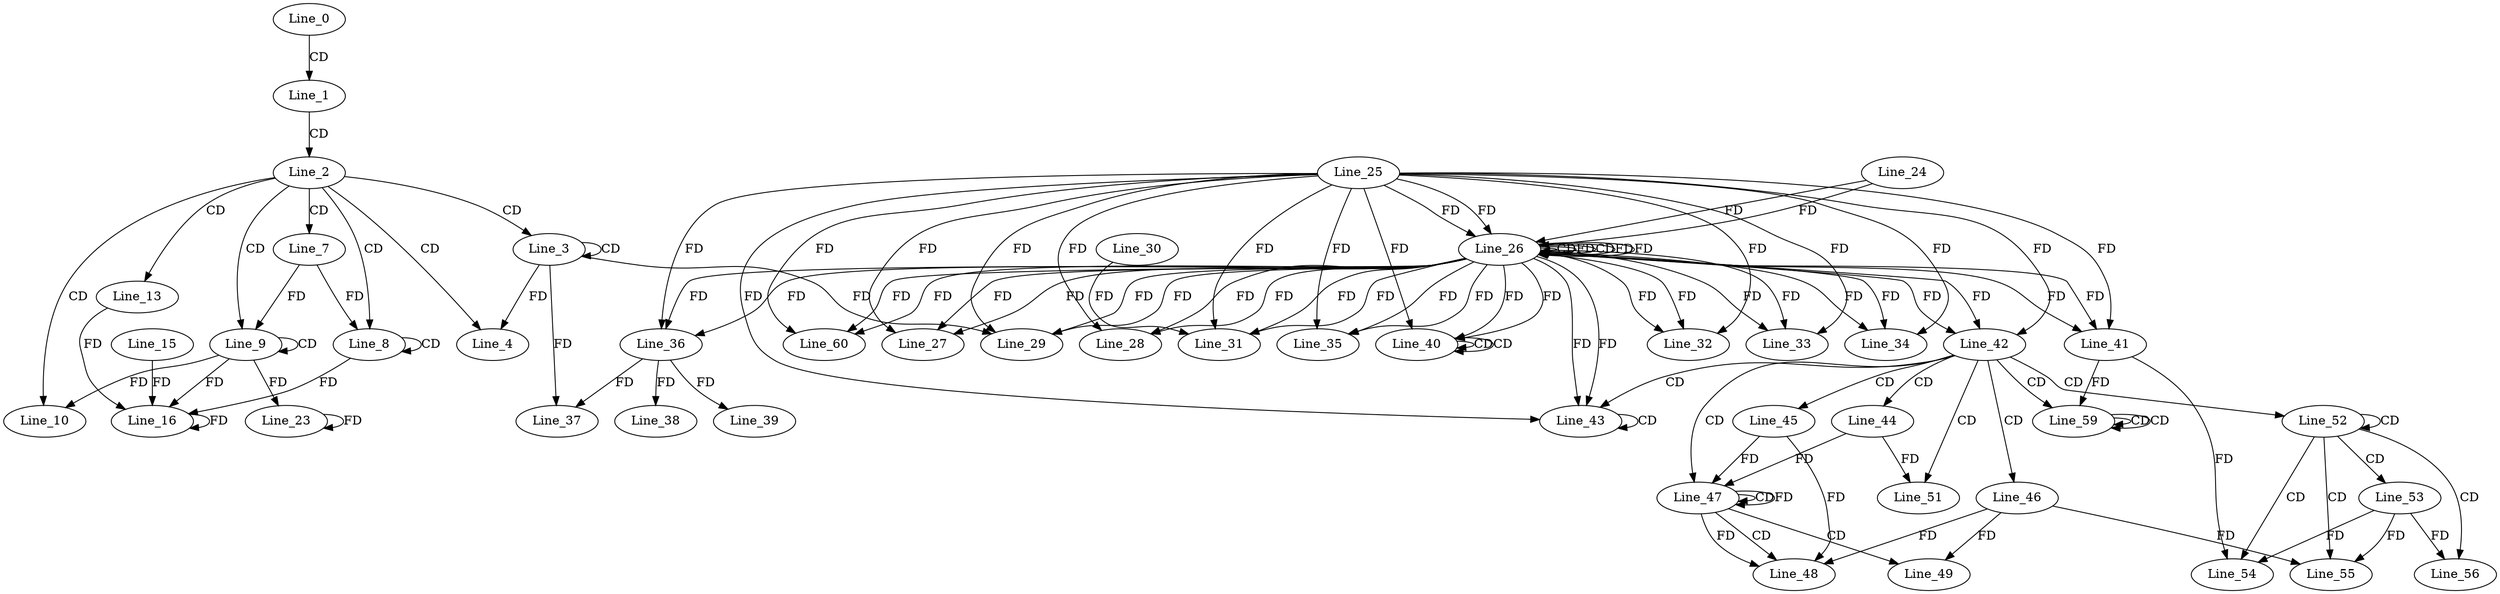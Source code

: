digraph G {
  Line_0;
  Line_1;
  Line_2;
  Line_3;
  Line_3;
  Line_4;
  Line_7;
  Line_8;
  Line_8;
  Line_9;
  Line_9;
  Line_10;
  Line_13;
  Line_16;
  Line_16;
  Line_15;
  Line_23;
  Line_23;
  Line_26;
  Line_26;
  Line_25;
  Line_24;
  Line_26;
  Line_26;
  Line_26;
  Line_27;
  Line_28;
  Line_29;
  Line_29;
  Line_31;
  Line_30;
  Line_32;
  Line_33;
  Line_34;
  Line_35;
  Line_36;
  Line_36;
  Line_37;
  Line_38;
  Line_39;
  Line_40;
  Line_40;
  Line_40;
  Line_41;
  Line_42;
  Line_42;
  Line_42;
  Line_42;
  Line_43;
  Line_43;
  Line_44;
  Line_45;
  Line_46;
  Line_47;
  Line_47;
  Line_47;
  Line_48;
  Line_49;
  Line_51;
  Line_52;
  Line_52;
  Line_53;
  Line_54;
  Line_41;
  Line_55;
  Line_55;
  Line_56;
  Line_56;
  Line_59;
  Line_59;
  Line_59;
  Line_59;
  Line_60;
  Line_0 -> Line_1 [ label="CD" ];
  Line_1 -> Line_2 [ label="CD" ];
  Line_2 -> Line_3 [ label="CD" ];
  Line_3 -> Line_3 [ label="CD" ];
  Line_2 -> Line_4 [ label="CD" ];
  Line_3 -> Line_4 [ label="FD" ];
  Line_2 -> Line_7 [ label="CD" ];
  Line_2 -> Line_8 [ label="CD" ];
  Line_8 -> Line_8 [ label="CD" ];
  Line_7 -> Line_8 [ label="FD" ];
  Line_2 -> Line_9 [ label="CD" ];
  Line_9 -> Line_9 [ label="CD" ];
  Line_7 -> Line_9 [ label="FD" ];
  Line_2 -> Line_10 [ label="CD" ];
  Line_9 -> Line_10 [ label="FD" ];
  Line_2 -> Line_13 [ label="CD" ];
  Line_13 -> Line_16 [ label="FD" ];
  Line_16 -> Line_16 [ label="FD" ];
  Line_15 -> Line_16 [ label="FD" ];
  Line_8 -> Line_16 [ label="FD" ];
  Line_9 -> Line_16 [ label="FD" ];
  Line_9 -> Line_23 [ label="FD" ];
  Line_23 -> Line_23 [ label="FD" ];
  Line_26 -> Line_26 [ label="CD" ];
  Line_25 -> Line_26 [ label="FD" ];
  Line_26 -> Line_26 [ label="FD" ];
  Line_24 -> Line_26 [ label="FD" ];
  Line_26 -> Line_26 [ label="CD" ];
  Line_25 -> Line_26 [ label="FD" ];
  Line_26 -> Line_26 [ label="FD" ];
  Line_26 -> Line_26 [ label="FD" ];
  Line_24 -> Line_26 [ label="FD" ];
  Line_25 -> Line_27 [ label="FD" ];
  Line_26 -> Line_27 [ label="FD" ];
  Line_26 -> Line_27 [ label="FD" ];
  Line_25 -> Line_28 [ label="FD" ];
  Line_26 -> Line_28 [ label="FD" ];
  Line_26 -> Line_28 [ label="FD" ];
  Line_25 -> Line_29 [ label="FD" ];
  Line_26 -> Line_29 [ label="FD" ];
  Line_26 -> Line_29 [ label="FD" ];
  Line_3 -> Line_29 [ label="FD" ];
  Line_25 -> Line_31 [ label="FD" ];
  Line_26 -> Line_31 [ label="FD" ];
  Line_26 -> Line_31 [ label="FD" ];
  Line_30 -> Line_31 [ label="FD" ];
  Line_25 -> Line_32 [ label="FD" ];
  Line_26 -> Line_32 [ label="FD" ];
  Line_26 -> Line_32 [ label="FD" ];
  Line_25 -> Line_33 [ label="FD" ];
  Line_26 -> Line_33 [ label="FD" ];
  Line_26 -> Line_33 [ label="FD" ];
  Line_25 -> Line_34 [ label="FD" ];
  Line_26 -> Line_34 [ label="FD" ];
  Line_26 -> Line_34 [ label="FD" ];
  Line_25 -> Line_35 [ label="FD" ];
  Line_26 -> Line_35 [ label="FD" ];
  Line_26 -> Line_35 [ label="FD" ];
  Line_25 -> Line_36 [ label="FD" ];
  Line_26 -> Line_36 [ label="FD" ];
  Line_26 -> Line_36 [ label="FD" ];
  Line_36 -> Line_37 [ label="FD" ];
  Line_3 -> Line_37 [ label="FD" ];
  Line_36 -> Line_38 [ label="FD" ];
  Line_36 -> Line_39 [ label="FD" ];
  Line_40 -> Line_40 [ label="CD" ];
  Line_40 -> Line_40 [ label="CD" ];
  Line_25 -> Line_40 [ label="FD" ];
  Line_26 -> Line_40 [ label="FD" ];
  Line_26 -> Line_40 [ label="FD" ];
  Line_25 -> Line_41 [ label="FD" ];
  Line_26 -> Line_41 [ label="FD" ];
  Line_26 -> Line_41 [ label="FD" ];
  Line_25 -> Line_42 [ label="FD" ];
  Line_26 -> Line_42 [ label="FD" ];
  Line_26 -> Line_42 [ label="FD" ];
  Line_42 -> Line_43 [ label="CD" ];
  Line_43 -> Line_43 [ label="CD" ];
  Line_25 -> Line_43 [ label="FD" ];
  Line_26 -> Line_43 [ label="FD" ];
  Line_26 -> Line_43 [ label="FD" ];
  Line_42 -> Line_44 [ label="CD" ];
  Line_42 -> Line_45 [ label="CD" ];
  Line_42 -> Line_46 [ label="CD" ];
  Line_42 -> Line_47 [ label="CD" ];
  Line_47 -> Line_47 [ label="CD" ];
  Line_47 -> Line_47 [ label="FD" ];
  Line_45 -> Line_47 [ label="FD" ];
  Line_44 -> Line_47 [ label="FD" ];
  Line_47 -> Line_48 [ label="CD" ];
  Line_46 -> Line_48 [ label="FD" ];
  Line_47 -> Line_48 [ label="FD" ];
  Line_45 -> Line_48 [ label="FD" ];
  Line_47 -> Line_49 [ label="CD" ];
  Line_46 -> Line_49 [ label="FD" ];
  Line_42 -> Line_51 [ label="CD" ];
  Line_44 -> Line_51 [ label="FD" ];
  Line_42 -> Line_52 [ label="CD" ];
  Line_52 -> Line_52 [ label="CD" ];
  Line_52 -> Line_53 [ label="CD" ];
  Line_52 -> Line_54 [ label="CD" ];
  Line_53 -> Line_54 [ label="FD" ];
  Line_41 -> Line_54 [ label="FD" ];
  Line_52 -> Line_55 [ label="CD" ];
  Line_53 -> Line_55 [ label="FD" ];
  Line_46 -> Line_55 [ label="FD" ];
  Line_52 -> Line_56 [ label="CD" ];
  Line_53 -> Line_56 [ label="FD" ];
  Line_42 -> Line_59 [ label="CD" ];
  Line_59 -> Line_59 [ label="CD" ];
  Line_59 -> Line_59 [ label="CD" ];
  Line_41 -> Line_59 [ label="FD" ];
  Line_25 -> Line_60 [ label="FD" ];
  Line_26 -> Line_60 [ label="FD" ];
  Line_26 -> Line_60 [ label="FD" ];
}
